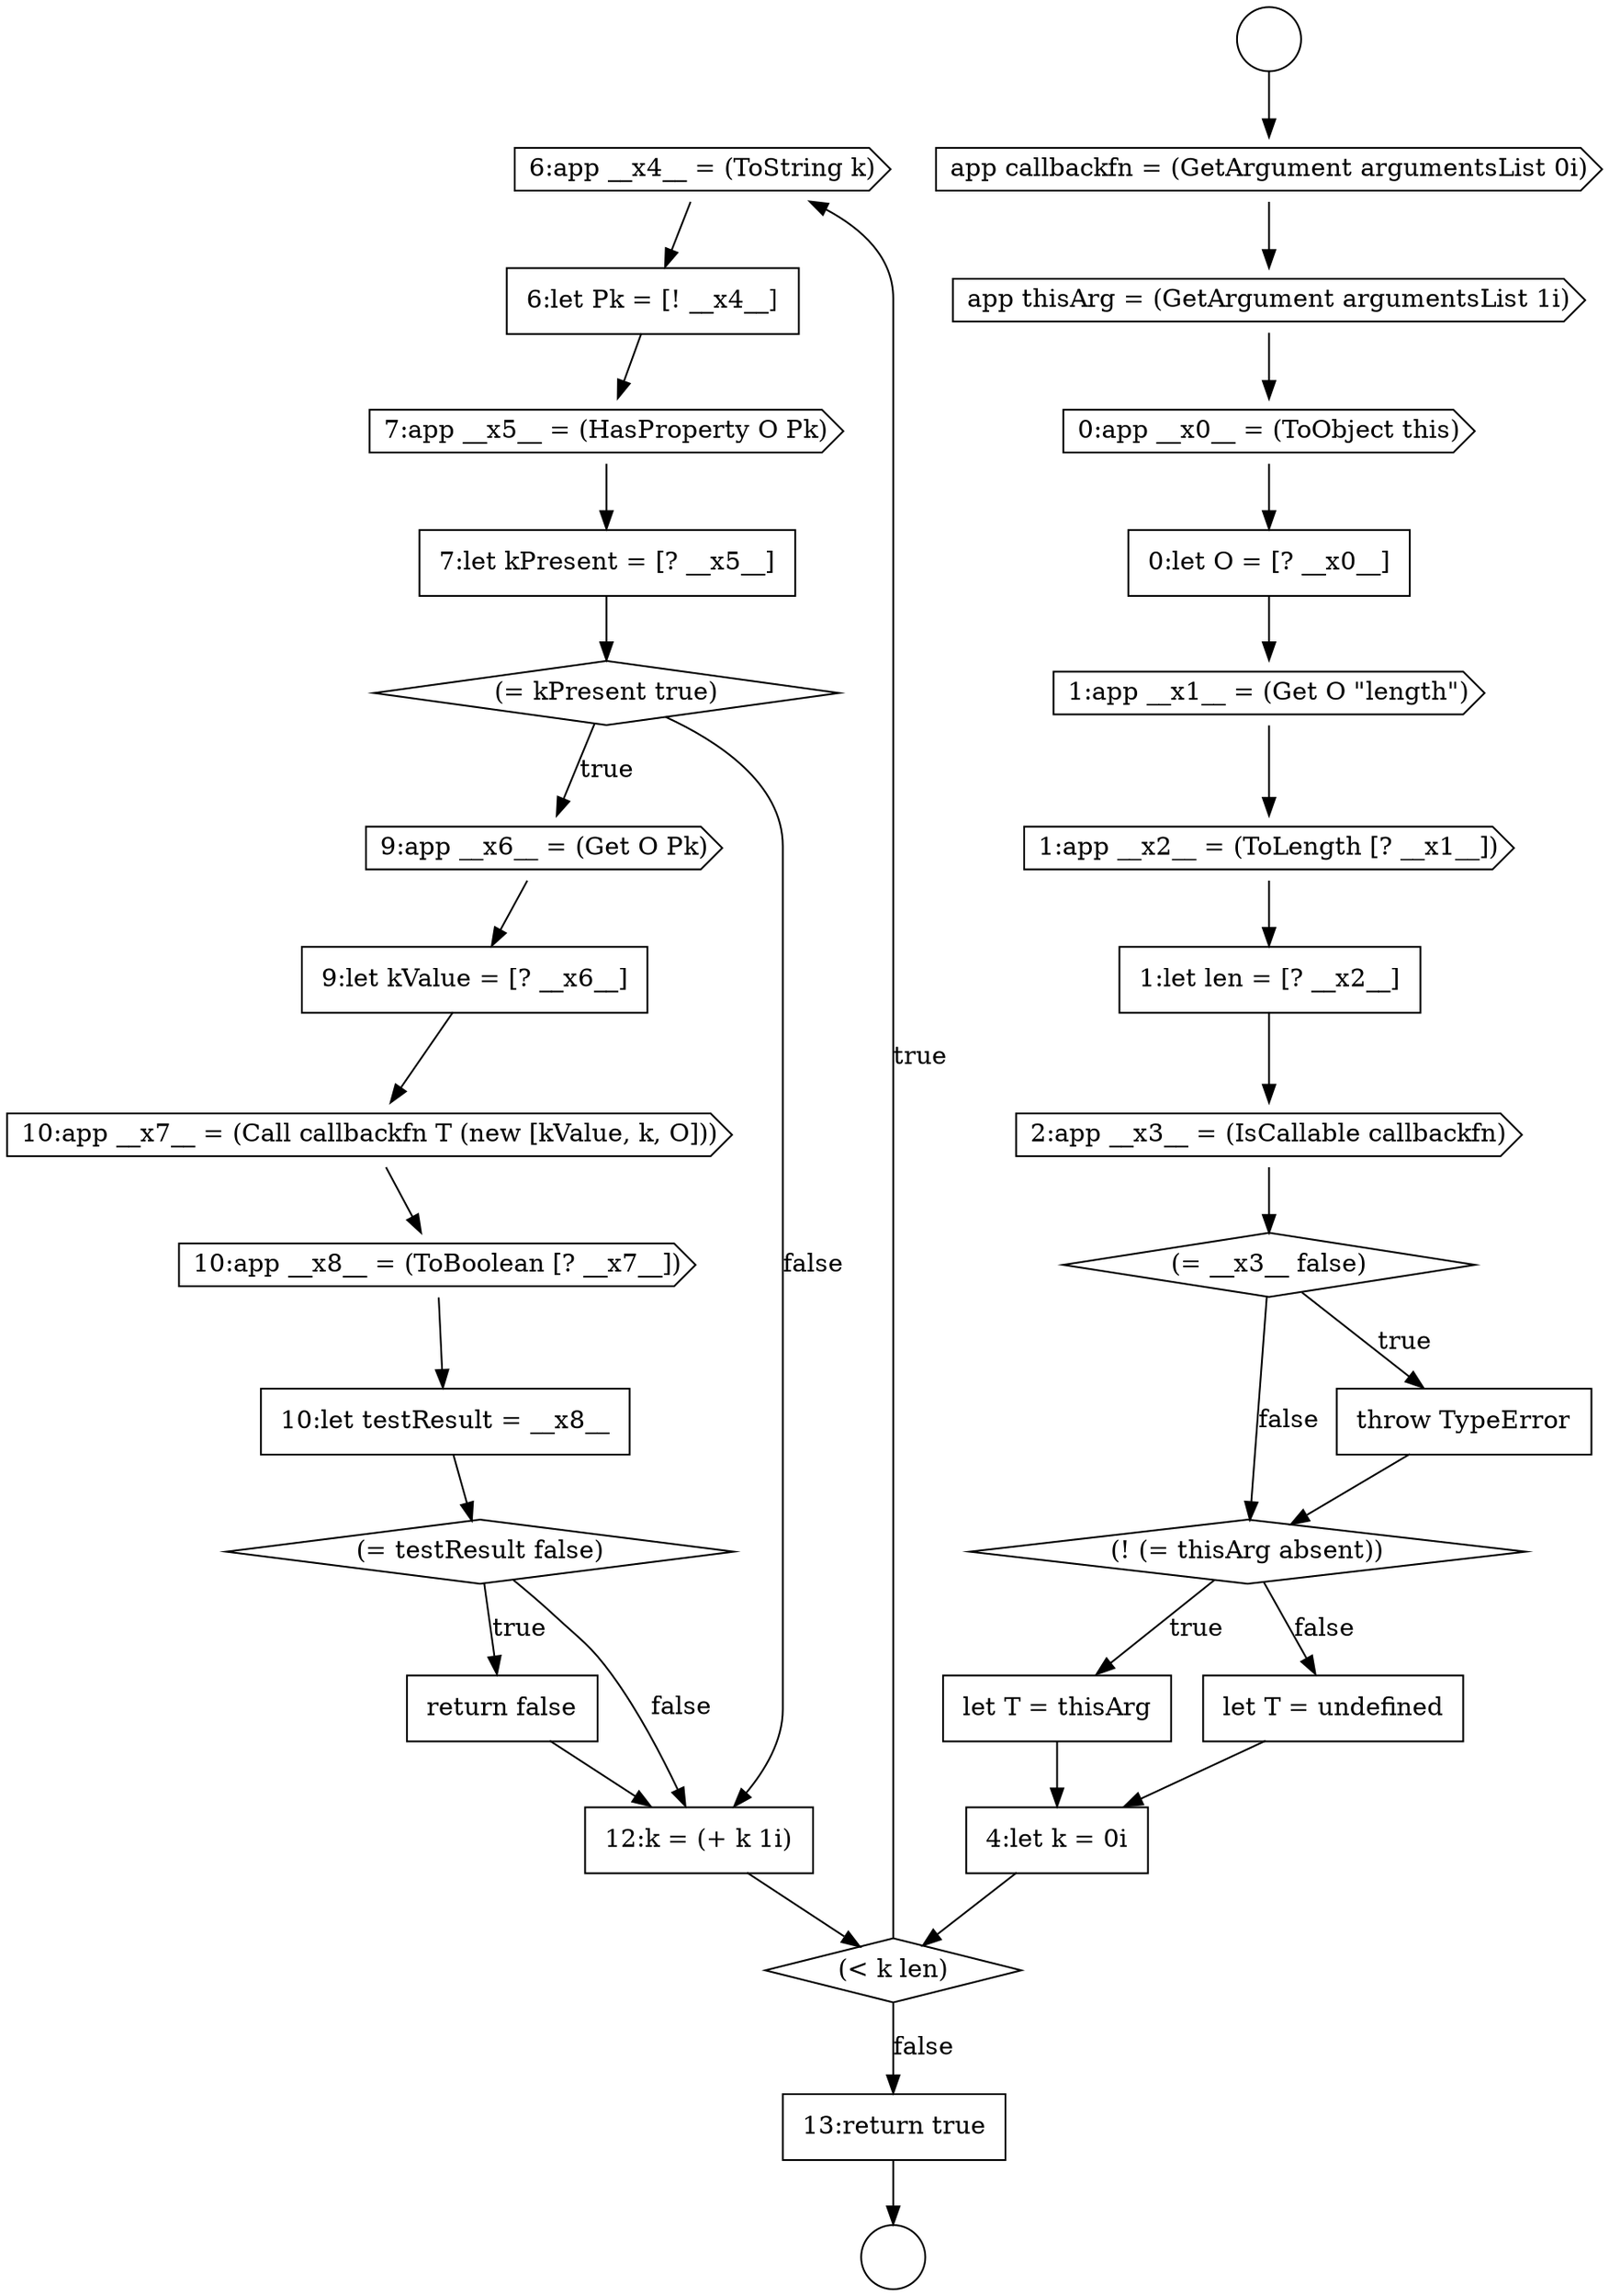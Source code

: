 digraph {
  node14782 [shape=cds, label=<<font color="black">6:app __x4__ = (ToString k)</font>> color="black" fillcolor="white" style=filled]
  node14793 [shape=none, margin=0, label=<<font color="black">
    <table border="0" cellborder="1" cellspacing="0" cellpadding="10">
      <tr><td align="left">return false</td></tr>
    </table>
  </font>> color="black" fillcolor="white" style=filled]
  node14773 [shape=none, margin=0, label=<<font color="black">
    <table border="0" cellborder="1" cellspacing="0" cellpadding="10">
      <tr><td align="left">1:let len = [? __x2__]</td></tr>
    </table>
  </font>> color="black" fillcolor="white" style=filled]
  node14780 [shape=none, margin=0, label=<<font color="black">
    <table border="0" cellborder="1" cellspacing="0" cellpadding="10">
      <tr><td align="left">4:let k = 0i</td></tr>
    </table>
  </font>> color="black" fillcolor="white" style=filled]
  node14785 [shape=none, margin=0, label=<<font color="black">
    <table border="0" cellborder="1" cellspacing="0" cellpadding="10">
      <tr><td align="left">7:let kPresent = [? __x5__]</td></tr>
    </table>
  </font>> color="black" fillcolor="white" style=filled]
  node14789 [shape=cds, label=<<font color="black">10:app __x7__ = (Call callbackfn T (new [kValue, k, O]))</font>> color="black" fillcolor="white" style=filled]
  node14783 [shape=none, margin=0, label=<<font color="black">
    <table border="0" cellborder="1" cellspacing="0" cellpadding="10">
      <tr><td align="left">6:let Pk = [! __x4__]</td></tr>
    </table>
  </font>> color="black" fillcolor="white" style=filled]
  node14768 [shape=cds, label=<<font color="black">app thisArg = (GetArgument argumentsList 1i)</font>> color="black" fillcolor="white" style=filled]
  node14775 [shape=diamond, label=<<font color="black">(= __x3__ false)</font>> color="black" fillcolor="white" style=filled]
  node14781 [shape=diamond, label=<<font color="black">(&lt; k len)</font>> color="black" fillcolor="white" style=filled]
  node14791 [shape=none, margin=0, label=<<font color="black">
    <table border="0" cellborder="1" cellspacing="0" cellpadding="10">
      <tr><td align="left">10:let testResult = __x8__</td></tr>
    </table>
  </font>> color="black" fillcolor="white" style=filled]
  node14770 [shape=none, margin=0, label=<<font color="black">
    <table border="0" cellborder="1" cellspacing="0" cellpadding="10">
      <tr><td align="left">0:let O = [? __x0__]</td></tr>
    </table>
  </font>> color="black" fillcolor="white" style=filled]
  node14787 [shape=cds, label=<<font color="black">9:app __x6__ = (Get O Pk)</font>> color="black" fillcolor="white" style=filled]
  node14786 [shape=diamond, label=<<font color="black">(= kPresent true)</font>> color="black" fillcolor="white" style=filled]
  node14765 [shape=circle label=" " color="black" fillcolor="white" style=filled]
  node14769 [shape=cds, label=<<font color="black">0:app __x0__ = (ToObject this)</font>> color="black" fillcolor="white" style=filled]
  node14790 [shape=cds, label=<<font color="black">10:app __x8__ = (ToBoolean [? __x7__])</font>> color="black" fillcolor="white" style=filled]
  node14766 [shape=circle label=" " color="black" fillcolor="white" style=filled]
  node14772 [shape=cds, label=<<font color="black">1:app __x2__ = (ToLength [? __x1__])</font>> color="black" fillcolor="white" style=filled]
  node14784 [shape=cds, label=<<font color="black">7:app __x5__ = (HasProperty O Pk)</font>> color="black" fillcolor="white" style=filled]
  node14794 [shape=none, margin=0, label=<<font color="black">
    <table border="0" cellborder="1" cellspacing="0" cellpadding="10">
      <tr><td align="left">12:k = (+ k 1i)</td></tr>
    </table>
  </font>> color="black" fillcolor="white" style=filled]
  node14777 [shape=diamond, label=<<font color="black">(! (= thisArg absent))</font>> color="black" fillcolor="white" style=filled]
  node14776 [shape=none, margin=0, label=<<font color="black">
    <table border="0" cellborder="1" cellspacing="0" cellpadding="10">
      <tr><td align="left">throw TypeError</td></tr>
    </table>
  </font>> color="black" fillcolor="white" style=filled]
  node14771 [shape=cds, label=<<font color="black">1:app __x1__ = (Get O &quot;length&quot;)</font>> color="black" fillcolor="white" style=filled]
  node14792 [shape=diamond, label=<<font color="black">(= testResult false)</font>> color="black" fillcolor="white" style=filled]
  node14788 [shape=none, margin=0, label=<<font color="black">
    <table border="0" cellborder="1" cellspacing="0" cellpadding="10">
      <tr><td align="left">9:let kValue = [? __x6__]</td></tr>
    </table>
  </font>> color="black" fillcolor="white" style=filled]
  node14767 [shape=cds, label=<<font color="black">app callbackfn = (GetArgument argumentsList 0i)</font>> color="black" fillcolor="white" style=filled]
  node14795 [shape=none, margin=0, label=<<font color="black">
    <table border="0" cellborder="1" cellspacing="0" cellpadding="10">
      <tr><td align="left">13:return true</td></tr>
    </table>
  </font>> color="black" fillcolor="white" style=filled]
  node14778 [shape=none, margin=0, label=<<font color="black">
    <table border="0" cellborder="1" cellspacing="0" cellpadding="10">
      <tr><td align="left">let T = thisArg</td></tr>
    </table>
  </font>> color="black" fillcolor="white" style=filled]
  node14779 [shape=none, margin=0, label=<<font color="black">
    <table border="0" cellborder="1" cellspacing="0" cellpadding="10">
      <tr><td align="left">let T = undefined</td></tr>
    </table>
  </font>> color="black" fillcolor="white" style=filled]
  node14774 [shape=cds, label=<<font color="black">2:app __x3__ = (IsCallable callbackfn)</font>> color="black" fillcolor="white" style=filled]
  node14784 -> node14785 [ color="black"]
  node14770 -> node14771 [ color="black"]
  node14781 -> node14782 [label=<<font color="black">true</font>> color="black"]
  node14781 -> node14795 [label=<<font color="black">false</font>> color="black"]
  node14773 -> node14774 [ color="black"]
  node14785 -> node14786 [ color="black"]
  node14783 -> node14784 [ color="black"]
  node14774 -> node14775 [ color="black"]
  node14780 -> node14781 [ color="black"]
  node14775 -> node14776 [label=<<font color="black">true</font>> color="black"]
  node14775 -> node14777 [label=<<font color="black">false</font>> color="black"]
  node14790 -> node14791 [ color="black"]
  node14789 -> node14790 [ color="black"]
  node14767 -> node14768 [ color="black"]
  node14777 -> node14778 [label=<<font color="black">true</font>> color="black"]
  node14777 -> node14779 [label=<<font color="black">false</font>> color="black"]
  node14778 -> node14780 [ color="black"]
  node14788 -> node14789 [ color="black"]
  node14771 -> node14772 [ color="black"]
  node14793 -> node14794 [ color="black"]
  node14792 -> node14793 [label=<<font color="black">true</font>> color="black"]
  node14792 -> node14794 [label=<<font color="black">false</font>> color="black"]
  node14772 -> node14773 [ color="black"]
  node14791 -> node14792 [ color="black"]
  node14787 -> node14788 [ color="black"]
  node14769 -> node14770 [ color="black"]
  node14782 -> node14783 [ color="black"]
  node14776 -> node14777 [ color="black"]
  node14794 -> node14781 [ color="black"]
  node14795 -> node14766 [ color="black"]
  node14768 -> node14769 [ color="black"]
  node14786 -> node14787 [label=<<font color="black">true</font>> color="black"]
  node14786 -> node14794 [label=<<font color="black">false</font>> color="black"]
  node14765 -> node14767 [ color="black"]
  node14779 -> node14780 [ color="black"]
}
